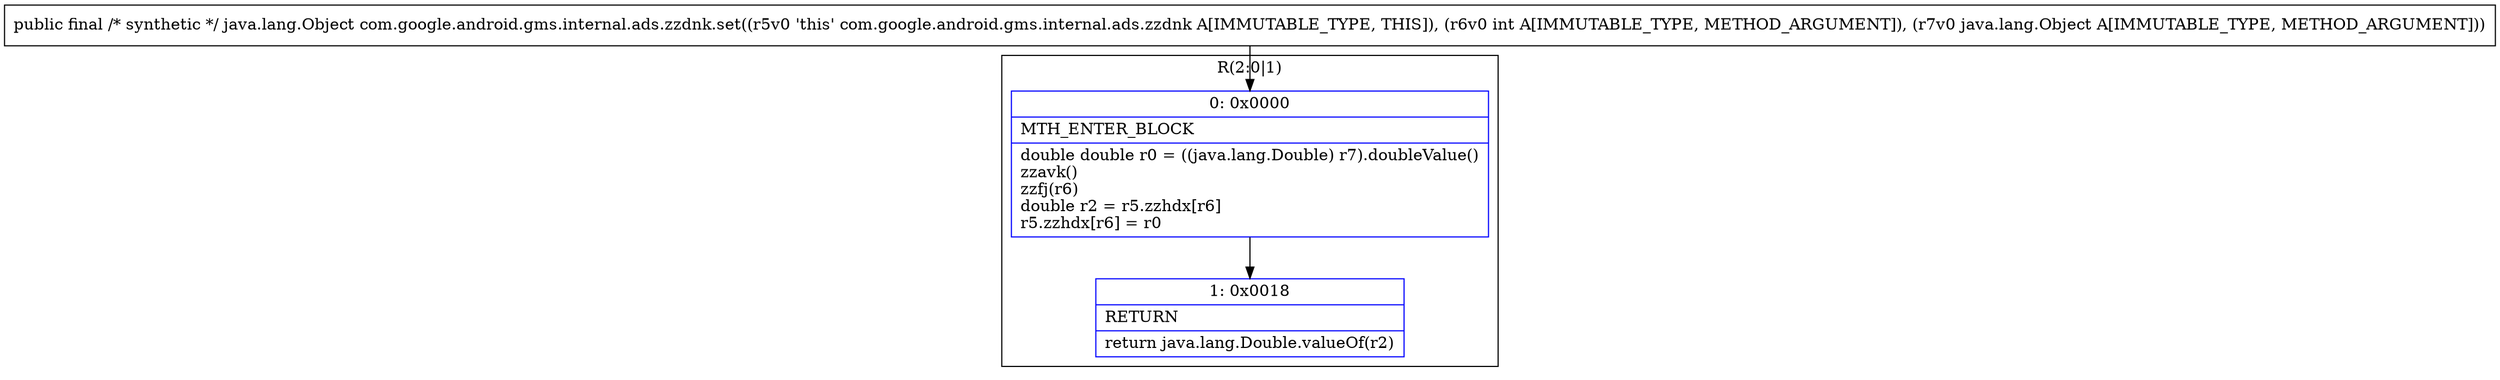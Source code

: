 digraph "CFG forcom.google.android.gms.internal.ads.zzdnk.set(ILjava\/lang\/Object;)Ljava\/lang\/Object;" {
subgraph cluster_Region_1960275938 {
label = "R(2:0|1)";
node [shape=record,color=blue];
Node_0 [shape=record,label="{0\:\ 0x0000|MTH_ENTER_BLOCK\l|double double r0 = ((java.lang.Double) r7).doubleValue()\lzzavk()\lzzfj(r6)\ldouble r2 = r5.zzhdx[r6]\lr5.zzhdx[r6] = r0\l}"];
Node_1 [shape=record,label="{1\:\ 0x0018|RETURN\l|return java.lang.Double.valueOf(r2)\l}"];
}
MethodNode[shape=record,label="{public final \/* synthetic *\/ java.lang.Object com.google.android.gms.internal.ads.zzdnk.set((r5v0 'this' com.google.android.gms.internal.ads.zzdnk A[IMMUTABLE_TYPE, THIS]), (r6v0 int A[IMMUTABLE_TYPE, METHOD_ARGUMENT]), (r7v0 java.lang.Object A[IMMUTABLE_TYPE, METHOD_ARGUMENT])) }"];
MethodNode -> Node_0;
Node_0 -> Node_1;
}

